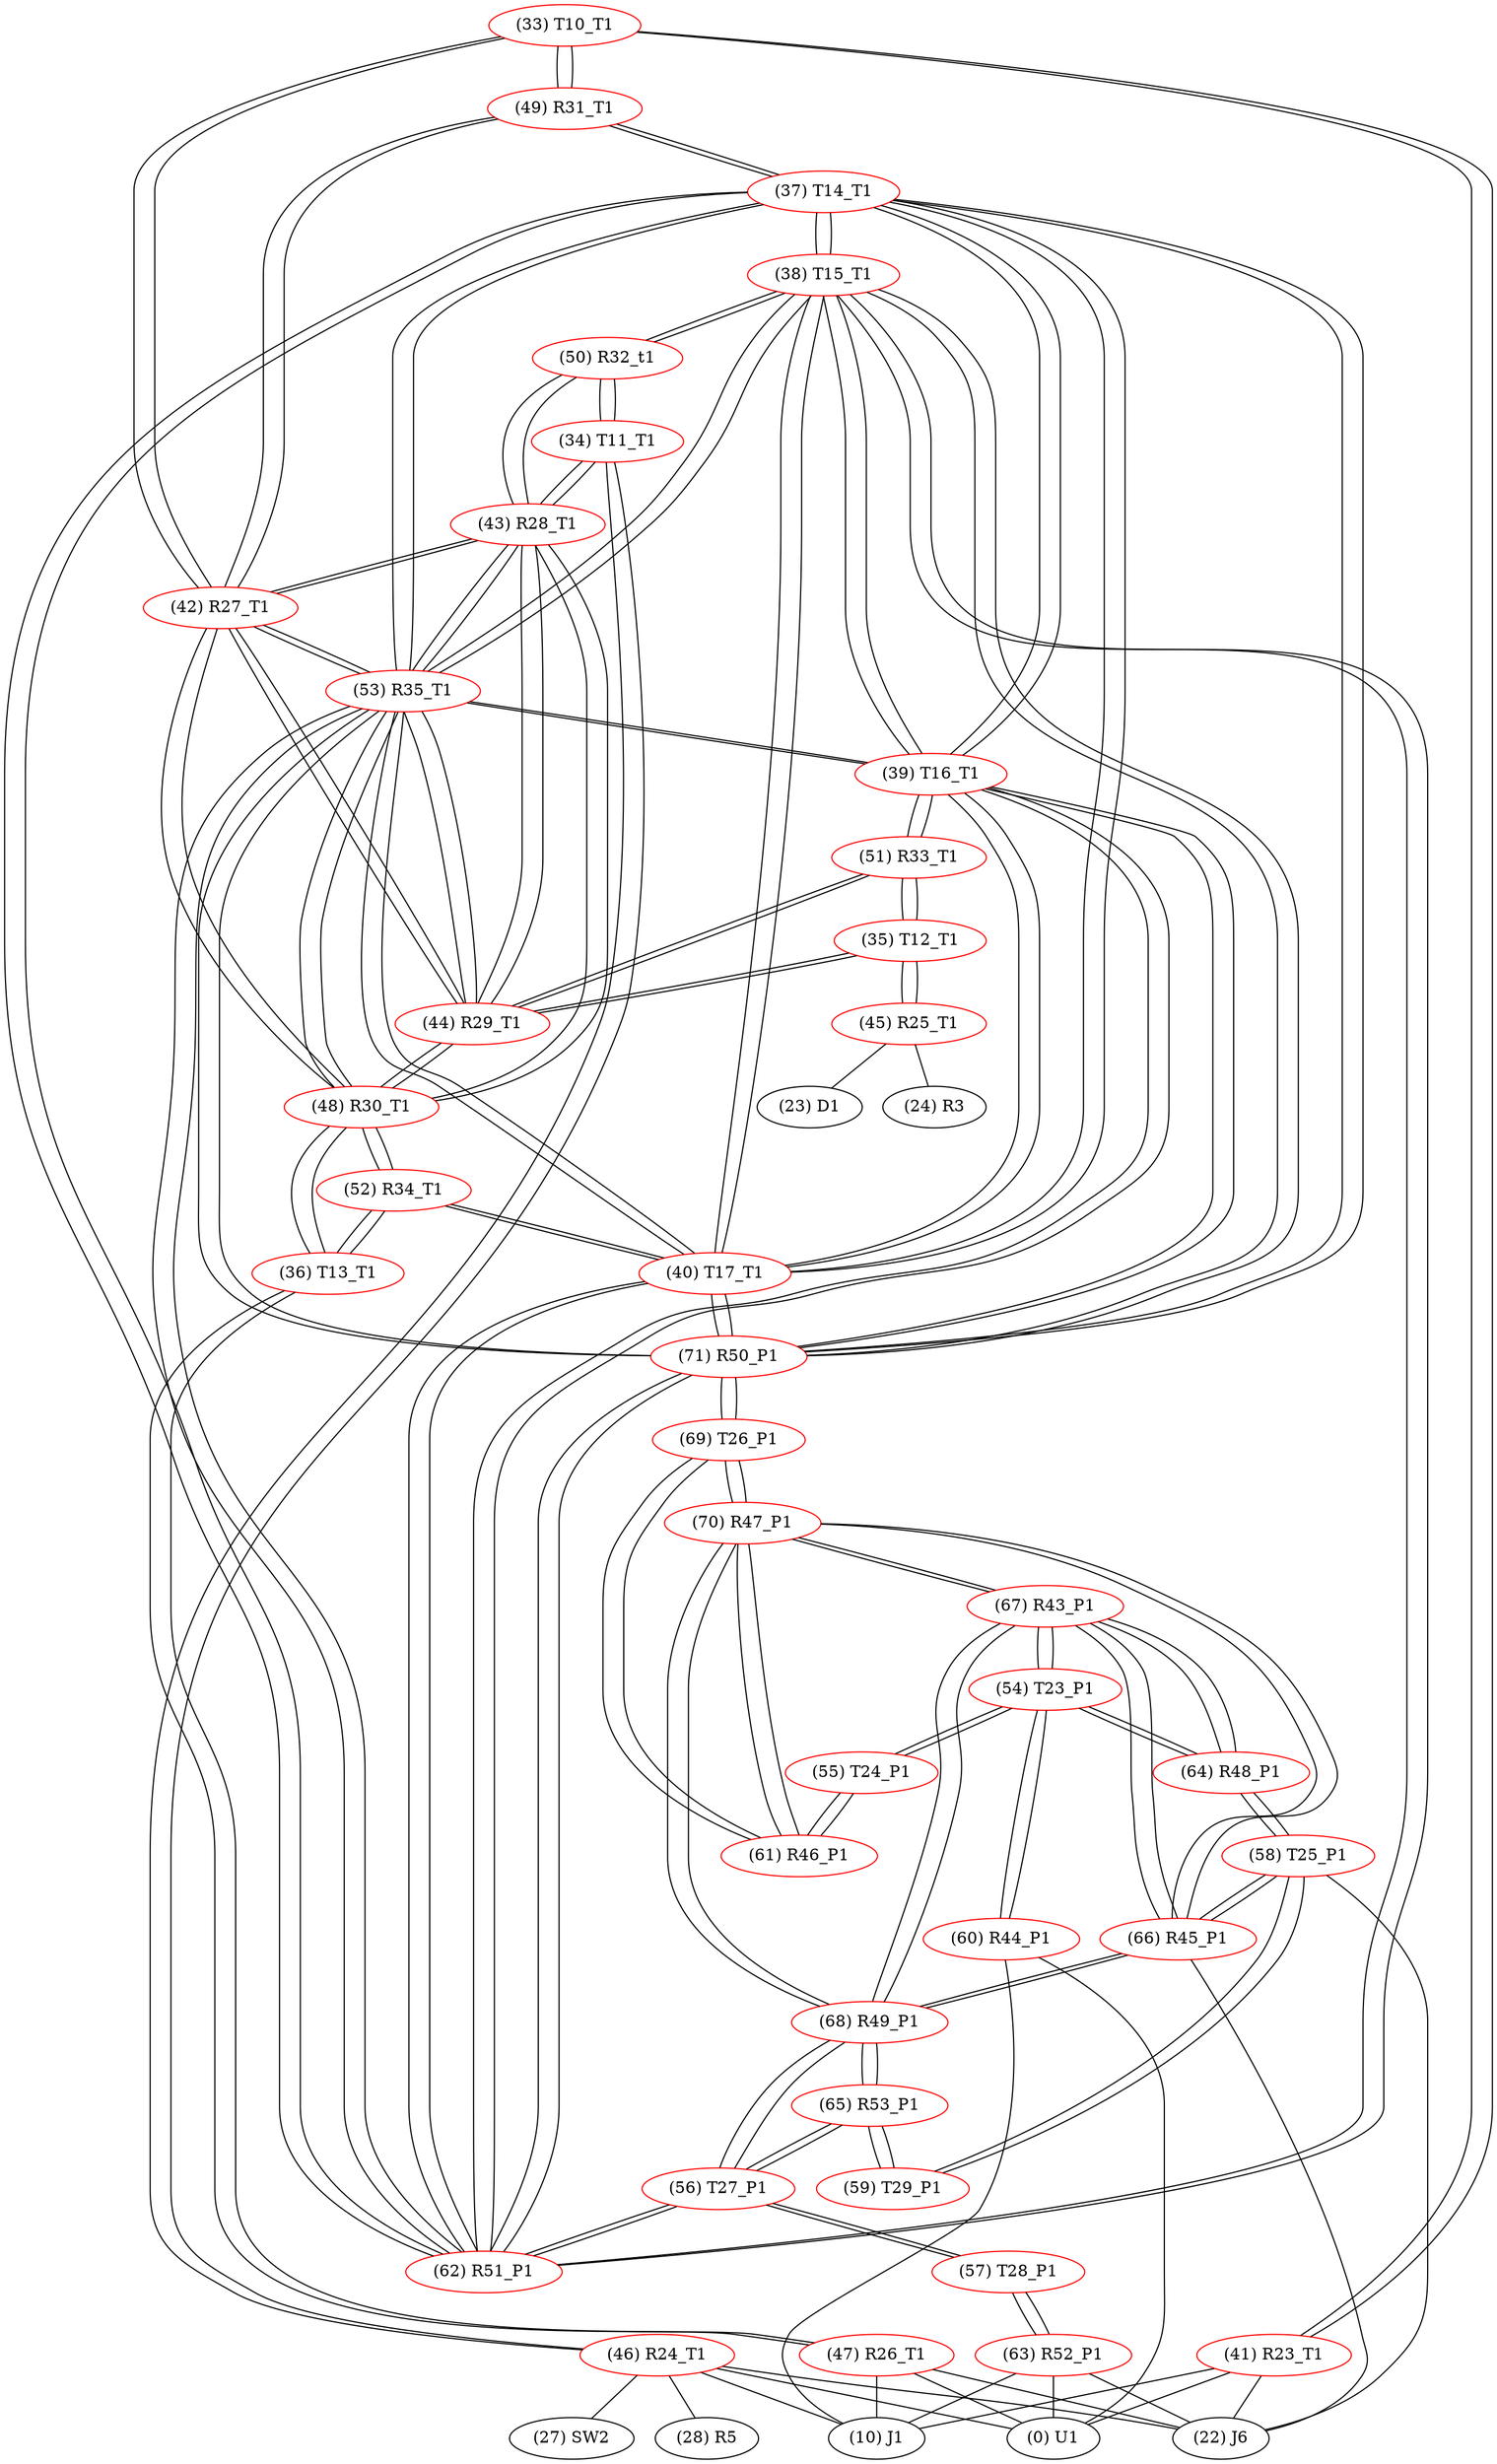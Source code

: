 graph {
	33 [label="(33) T10_T1" color=red]
	41 [label="(41) R23_T1"]
	49 [label="(49) R31_T1"]
	42 [label="(42) R27_T1"]
	34 [label="(34) T11_T1" color=red]
	46 [label="(46) R24_T1"]
	43 [label="(43) R28_T1"]
	50 [label="(50) R32_t1"]
	35 [label="(35) T12_T1" color=red]
	51 [label="(51) R33_T1"]
	44 [label="(44) R29_T1"]
	45 [label="(45) R25_T1"]
	36 [label="(36) T13_T1" color=red]
	48 [label="(48) R30_T1"]
	52 [label="(52) R34_T1"]
	47 [label="(47) R26_T1"]
	37 [label="(37) T14_T1" color=red]
	49 [label="(49) R31_T1"]
	62 [label="(62) R51_P1"]
	71 [label="(71) R50_P1"]
	40 [label="(40) T17_T1"]
	53 [label="(53) R35_T1"]
	39 [label="(39) T16_T1"]
	38 [label="(38) T15_T1"]
	38 [label="(38) T15_T1" color=red]
	50 [label="(50) R32_t1"]
	62 [label="(62) R51_P1"]
	71 [label="(71) R50_P1"]
	40 [label="(40) T17_T1"]
	53 [label="(53) R35_T1"]
	39 [label="(39) T16_T1"]
	37 [label="(37) T14_T1"]
	39 [label="(39) T16_T1" color=red]
	51 [label="(51) R33_T1"]
	62 [label="(62) R51_P1"]
	71 [label="(71) R50_P1"]
	40 [label="(40) T17_T1"]
	53 [label="(53) R35_T1"]
	38 [label="(38) T15_T1"]
	37 [label="(37) T14_T1"]
	40 [label="(40) T17_T1" color=red]
	52 [label="(52) R34_T1"]
	62 [label="(62) R51_P1"]
	71 [label="(71) R50_P1"]
	53 [label="(53) R35_T1"]
	39 [label="(39) T16_T1"]
	38 [label="(38) T15_T1"]
	37 [label="(37) T14_T1"]
	41 [label="(41) R23_T1" color=red]
	22 [label="(22) J6"]
	10 [label="(10) J1"]
	0 [label="(0) U1"]
	33 [label="(33) T10_T1"]
	42 [label="(42) R27_T1" color=red]
	48 [label="(48) R30_T1"]
	53 [label="(53) R35_T1"]
	44 [label="(44) R29_T1"]
	43 [label="(43) R28_T1"]
	33 [label="(33) T10_T1"]
	49 [label="(49) R31_T1"]
	43 [label="(43) R28_T1" color=red]
	48 [label="(48) R30_T1"]
	53 [label="(53) R35_T1"]
	44 [label="(44) R29_T1"]
	42 [label="(42) R27_T1"]
	34 [label="(34) T11_T1"]
	50 [label="(50) R32_t1"]
	44 [label="(44) R29_T1" color=red]
	48 [label="(48) R30_T1"]
	53 [label="(53) R35_T1"]
	43 [label="(43) R28_T1"]
	42 [label="(42) R27_T1"]
	51 [label="(51) R33_T1"]
	35 [label="(35) T12_T1"]
	45 [label="(45) R25_T1" color=red]
	23 [label="(23) D1"]
	24 [label="(24) R3"]
	35 [label="(35) T12_T1"]
	46 [label="(46) R24_T1" color=red]
	10 [label="(10) J1"]
	28 [label="(28) R5"]
	0 [label="(0) U1"]
	22 [label="(22) J6"]
	27 [label="(27) SW2"]
	34 [label="(34) T11_T1"]
	47 [label="(47) R26_T1" color=red]
	0 [label="(0) U1"]
	22 [label="(22) J6"]
	10 [label="(10) J1"]
	36 [label="(36) T13_T1"]
	48 [label="(48) R30_T1" color=red]
	53 [label="(53) R35_T1"]
	44 [label="(44) R29_T1"]
	43 [label="(43) R28_T1"]
	42 [label="(42) R27_T1"]
	52 [label="(52) R34_T1"]
	36 [label="(36) T13_T1"]
	49 [label="(49) R31_T1" color=red]
	33 [label="(33) T10_T1"]
	42 [label="(42) R27_T1"]
	37 [label="(37) T14_T1"]
	50 [label="(50) R32_t1" color=red]
	38 [label="(38) T15_T1"]
	34 [label="(34) T11_T1"]
	43 [label="(43) R28_T1"]
	51 [label="(51) R33_T1" color=red]
	39 [label="(39) T16_T1"]
	44 [label="(44) R29_T1"]
	35 [label="(35) T12_T1"]
	52 [label="(52) R34_T1" color=red]
	40 [label="(40) T17_T1"]
	48 [label="(48) R30_T1"]
	36 [label="(36) T13_T1"]
	53 [label="(53) R35_T1" color=red]
	48 [label="(48) R30_T1"]
	44 [label="(44) R29_T1"]
	43 [label="(43) R28_T1"]
	42 [label="(42) R27_T1"]
	62 [label="(62) R51_P1"]
	71 [label="(71) R50_P1"]
	40 [label="(40) T17_T1"]
	39 [label="(39) T16_T1"]
	38 [label="(38) T15_T1"]
	37 [label="(37) T14_T1"]
	54 [label="(54) T23_P1" color=red]
	64 [label="(64) R48_P1"]
	67 [label="(67) R43_P1"]
	55 [label="(55) T24_P1"]
	60 [label="(60) R44_P1"]
	55 [label="(55) T24_P1" color=red]
	61 [label="(61) R46_P1"]
	54 [label="(54) T23_P1"]
	56 [label="(56) T27_P1" color=red]
	62 [label="(62) R51_P1"]
	57 [label="(57) T28_P1"]
	65 [label="(65) R53_P1"]
	68 [label="(68) R49_P1"]
	57 [label="(57) T28_P1" color=red]
	63 [label="(63) R52_P1"]
	56 [label="(56) T27_P1"]
	58 [label="(58) T25_P1" color=red]
	59 [label="(59) T29_P1"]
	64 [label="(64) R48_P1"]
	66 [label="(66) R45_P1"]
	22 [label="(22) J6"]
	59 [label="(59) T29_P1" color=red]
	58 [label="(58) T25_P1"]
	65 [label="(65) R53_P1"]
	60 [label="(60) R44_P1" color=red]
	0 [label="(0) U1"]
	10 [label="(10) J1"]
	54 [label="(54) T23_P1"]
	61 [label="(61) R46_P1" color=red]
	69 [label="(69) T26_P1"]
	70 [label="(70) R47_P1"]
	55 [label="(55) T24_P1"]
	62 [label="(62) R51_P1" color=red]
	56 [label="(56) T27_P1"]
	71 [label="(71) R50_P1"]
	40 [label="(40) T17_T1"]
	53 [label="(53) R35_T1"]
	39 [label="(39) T16_T1"]
	38 [label="(38) T15_T1"]
	37 [label="(37) T14_T1"]
	63 [label="(63) R52_P1" color=red]
	22 [label="(22) J6"]
	10 [label="(10) J1"]
	0 [label="(0) U1"]
	57 [label="(57) T28_P1"]
	64 [label="(64) R48_P1" color=red]
	58 [label="(58) T25_P1"]
	54 [label="(54) T23_P1"]
	67 [label="(67) R43_P1"]
	65 [label="(65) R53_P1" color=red]
	59 [label="(59) T29_P1"]
	56 [label="(56) T27_P1"]
	68 [label="(68) R49_P1"]
	66 [label="(66) R45_P1" color=red]
	70 [label="(70) R47_P1"]
	67 [label="(67) R43_P1"]
	68 [label="(68) R49_P1"]
	58 [label="(58) T25_P1"]
	22 [label="(22) J6"]
	67 [label="(67) R43_P1" color=red]
	64 [label="(64) R48_P1"]
	54 [label="(54) T23_P1"]
	70 [label="(70) R47_P1"]
	66 [label="(66) R45_P1"]
	68 [label="(68) R49_P1"]
	68 [label="(68) R49_P1" color=red]
	70 [label="(70) R47_P1"]
	66 [label="(66) R45_P1"]
	67 [label="(67) R43_P1"]
	56 [label="(56) T27_P1"]
	65 [label="(65) R53_P1"]
	69 [label="(69) T26_P1" color=red]
	71 [label="(71) R50_P1"]
	61 [label="(61) R46_P1"]
	70 [label="(70) R47_P1"]
	70 [label="(70) R47_P1" color=red]
	66 [label="(66) R45_P1"]
	67 [label="(67) R43_P1"]
	68 [label="(68) R49_P1"]
	69 [label="(69) T26_P1"]
	61 [label="(61) R46_P1"]
	71 [label="(71) R50_P1" color=red]
	69 [label="(69) T26_P1"]
	62 [label="(62) R51_P1"]
	40 [label="(40) T17_T1"]
	53 [label="(53) R35_T1"]
	39 [label="(39) T16_T1"]
	38 [label="(38) T15_T1"]
	37 [label="(37) T14_T1"]
	33 -- 41
	33 -- 49
	33 -- 42
	34 -- 46
	34 -- 43
	34 -- 50
	35 -- 51
	35 -- 44
	35 -- 45
	36 -- 48
	36 -- 52
	36 -- 47
	37 -- 49
	37 -- 62
	37 -- 71
	37 -- 40
	37 -- 53
	37 -- 39
	37 -- 38
	38 -- 50
	38 -- 62
	38 -- 71
	38 -- 40
	38 -- 53
	38 -- 39
	38 -- 37
	39 -- 51
	39 -- 62
	39 -- 71
	39 -- 40
	39 -- 53
	39 -- 38
	39 -- 37
	40 -- 52
	40 -- 62
	40 -- 71
	40 -- 53
	40 -- 39
	40 -- 38
	40 -- 37
	41 -- 22
	41 -- 10
	41 -- 0
	41 -- 33
	42 -- 48
	42 -- 53
	42 -- 44
	42 -- 43
	42 -- 33
	42 -- 49
	43 -- 48
	43 -- 53
	43 -- 44
	43 -- 42
	43 -- 34
	43 -- 50
	44 -- 48
	44 -- 53
	44 -- 43
	44 -- 42
	44 -- 51
	44 -- 35
	45 -- 23
	45 -- 24
	45 -- 35
	46 -- 10
	46 -- 28
	46 -- 0
	46 -- 22
	46 -- 27
	46 -- 34
	47 -- 0
	47 -- 22
	47 -- 10
	47 -- 36
	48 -- 53
	48 -- 44
	48 -- 43
	48 -- 42
	48 -- 52
	48 -- 36
	49 -- 33
	49 -- 42
	49 -- 37
	50 -- 38
	50 -- 34
	50 -- 43
	51 -- 39
	51 -- 44
	51 -- 35
	52 -- 40
	52 -- 48
	52 -- 36
	53 -- 48
	53 -- 44
	53 -- 43
	53 -- 42
	53 -- 62
	53 -- 71
	53 -- 40
	53 -- 39
	53 -- 38
	53 -- 37
	54 -- 64
	54 -- 67
	54 -- 55
	54 -- 60
	55 -- 61
	55 -- 54
	56 -- 62
	56 -- 57
	56 -- 65
	56 -- 68
	57 -- 63
	57 -- 56
	58 -- 59
	58 -- 64
	58 -- 66
	58 -- 22
	59 -- 58
	59 -- 65
	60 -- 0
	60 -- 10
	60 -- 54
	61 -- 69
	61 -- 70
	61 -- 55
	62 -- 56
	62 -- 71
	62 -- 40
	62 -- 53
	62 -- 39
	62 -- 38
	62 -- 37
	63 -- 22
	63 -- 10
	63 -- 0
	63 -- 57
	64 -- 58
	64 -- 54
	64 -- 67
	65 -- 59
	65 -- 56
	65 -- 68
	66 -- 70
	66 -- 67
	66 -- 68
	66 -- 58
	66 -- 22
	67 -- 64
	67 -- 54
	67 -- 70
	67 -- 66
	67 -- 68
	68 -- 70
	68 -- 66
	68 -- 67
	68 -- 56
	68 -- 65
	69 -- 71
	69 -- 61
	69 -- 70
	70 -- 66
	70 -- 67
	70 -- 68
	70 -- 69
	70 -- 61
	71 -- 69
	71 -- 62
	71 -- 40
	71 -- 53
	71 -- 39
	71 -- 38
	71 -- 37
}